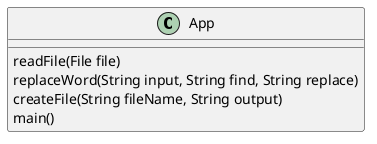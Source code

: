 @startuml
'https://plantuml.com/class-diagram

class App{
readFile(File file)
replaceWord(String input, String find, String replace)
createFile(String fileName, String output)
main()
}

@enduml